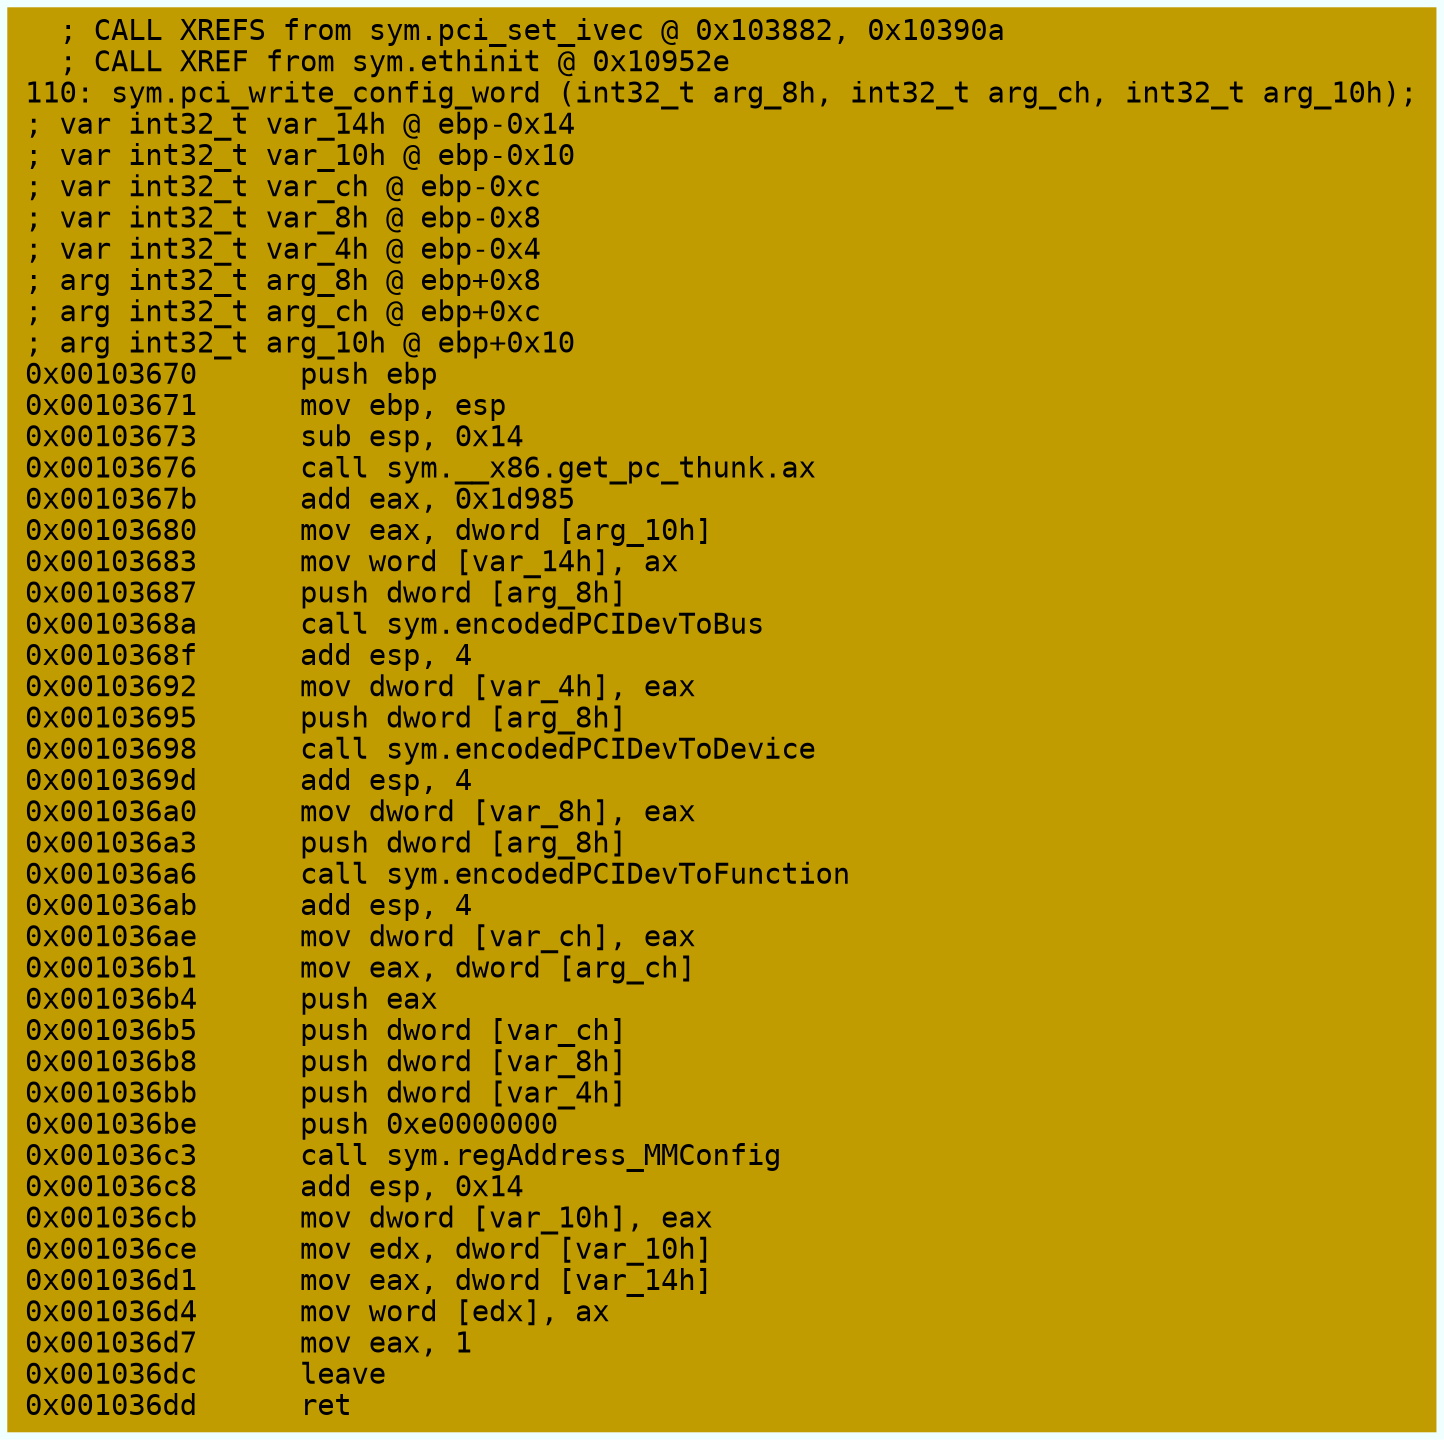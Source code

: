 digraph code {
	graph [bgcolor=azure fontsize=8 fontname="Courier" splines="ortho"];
	node [fillcolor=gray style=filled shape=box];
	edge [arrowhead="normal"];
	"0x00103670" [URL="sym.pci_write_config_word/0x00103670", fillcolor="#c19c00",color="#c19c00", fontname="Courier",label="  ; CALL XREFS from sym.pci_set_ivec @ 0x103882, 0x10390a\l  ; CALL XREF from sym.ethinit @ 0x10952e\l110: sym.pci_write_config_word (int32_t arg_8h, int32_t arg_ch, int32_t arg_10h);\l; var int32_t var_14h @ ebp-0x14\l; var int32_t var_10h @ ebp-0x10\l; var int32_t var_ch @ ebp-0xc\l; var int32_t var_8h @ ebp-0x8\l; var int32_t var_4h @ ebp-0x4\l; arg int32_t arg_8h @ ebp+0x8\l; arg int32_t arg_ch @ ebp+0xc\l; arg int32_t arg_10h @ ebp+0x10\l0x00103670      push ebp\l0x00103671      mov ebp, esp\l0x00103673      sub esp, 0x14\l0x00103676      call sym.__x86.get_pc_thunk.ax\l0x0010367b      add eax, 0x1d985\l0x00103680      mov eax, dword [arg_10h]\l0x00103683      mov word [var_14h], ax\l0x00103687      push dword [arg_8h]\l0x0010368a      call sym.encodedPCIDevToBus\l0x0010368f      add esp, 4\l0x00103692      mov dword [var_4h], eax\l0x00103695      push dword [arg_8h]\l0x00103698      call sym.encodedPCIDevToDevice\l0x0010369d      add esp, 4\l0x001036a0      mov dword [var_8h], eax\l0x001036a3      push dword [arg_8h]\l0x001036a6      call sym.encodedPCIDevToFunction\l0x001036ab      add esp, 4\l0x001036ae      mov dword [var_ch], eax\l0x001036b1      mov eax, dword [arg_ch]\l0x001036b4      push eax\l0x001036b5      push dword [var_ch]\l0x001036b8      push dword [var_8h]\l0x001036bb      push dword [var_4h]\l0x001036be      push 0xe0000000\l0x001036c3      call sym.regAddress_MMConfig\l0x001036c8      add esp, 0x14\l0x001036cb      mov dword [var_10h], eax\l0x001036ce      mov edx, dword [var_10h]\l0x001036d1      mov eax, dword [var_14h]\l0x001036d4      mov word [edx], ax\l0x001036d7      mov eax, 1\l0x001036dc      leave\l0x001036dd      ret\l"]
}
